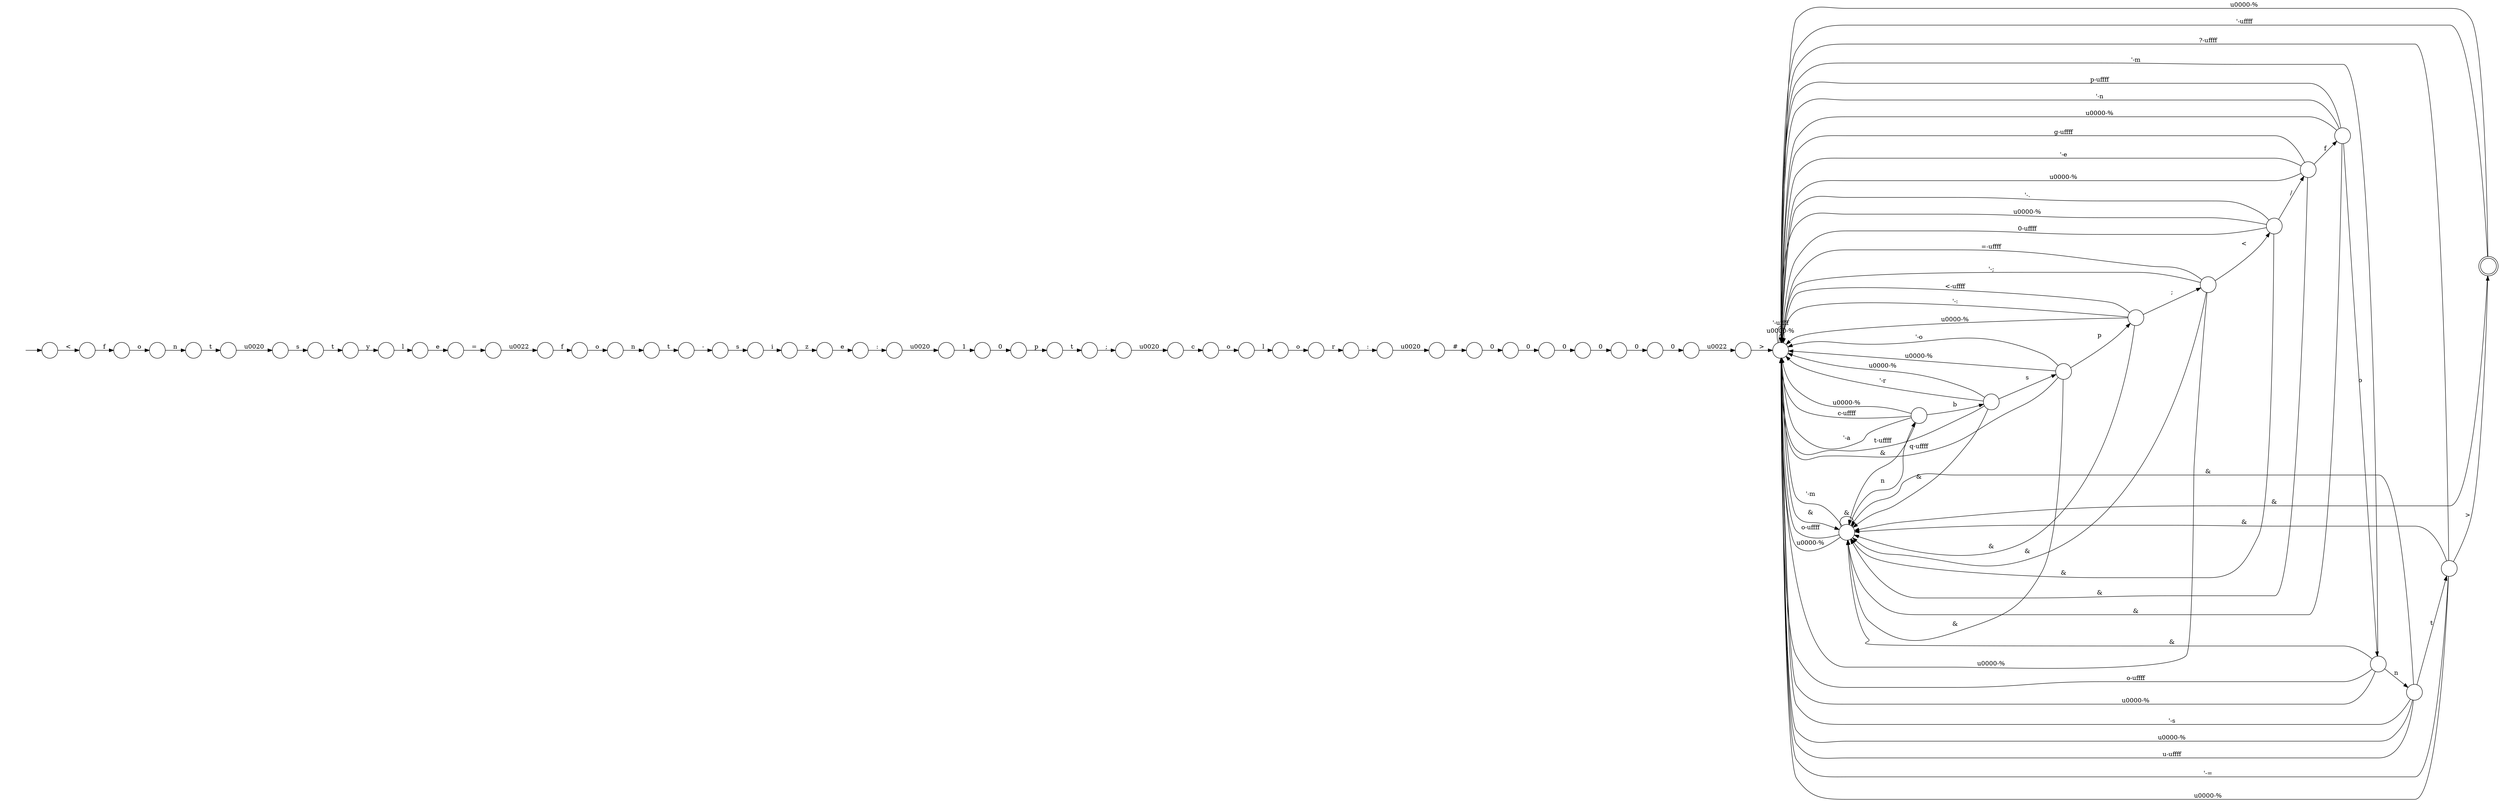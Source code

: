 digraph Automaton {
  rankdir = LR;
  0 [shape=circle,label=""];
  0 -> 38 [label="\u0022"]
  1 [shape=circle,label=""];
  1 -> 14 [label="1"]
  2 [shape=circle,label=""];
  2 -> 58 [label=";"]
  3 [shape=circle,label=""];
  3 -> 53 [label="p-\uffff"]
  3 -> 53 [label="'-n"]
  3 -> 23 [label="&"]
  3 -> 53 [label="\u0000-%"]
  3 -> 50 [label="o"]
  4 [shape=circle,label=""];
  4 -> 34 [label="p"]
  5 [shape=circle,label=""];
  5 -> 15 [label=":"]
  6 [shape=circle,label=""];
  6 -> 35 [label="0"]
  7 [shape=circle,label=""];
  7 -> 52 [label="0"]
  8 [shape=circle,label=""];
  8 -> 37 [label="t"]
  9 [shape=circle,label=""];
  9 -> 49 [label=":"]
  10 [shape=circle,label=""];
  10 -> 23 [label="&"]
  10 -> 11 [label="s"]
  10 -> 53 [label="t-\uffff"]
  10 -> 53 [label="\u0000-%"]
  10 -> 53 [label="'-r"]
  11 [shape=circle,label=""];
  11 -> 53 [label="q-\uffff"]
  11 -> 53 [label="'-o"]
  11 -> 23 [label="&"]
  11 -> 22 [label="p"]
  11 -> 53 [label="\u0000-%"]
  12 [shape=circle,label=""];
  12 -> 6 [label="#"]
  13 [shape=circle,label=""];
  13 -> 59 [label="n"]
  14 [shape=circle,label=""];
  14 -> 4 [label="0"]
  15 [shape=circle,label=""];
  15 -> 12 [label="\u0020"]
  16 [shape=doublecircle,label=""];
  16 -> 23 [label="&"]
  16 -> 53 [label="\u0000-%"]
  16 -> 53 [label="'-\uffff"]
  17 [shape=circle,label=""];
  17 -> 3 [label="f"]
  17 -> 23 [label="&"]
  17 -> 53 [label="g-\uffff"]
  17 -> 53 [label="'-e"]
  17 -> 53 [label="\u0000-%"]
  18 [shape=circle,label=""];
  18 -> 32 [label="i"]
  19 [shape=circle,label=""];
  19 -> 42 [label="y"]
  20 [shape=circle,label=""];
  20 -> 56 [label="t"]
  20 -> 23 [label="&"]
  20 -> 53 [label="\u0000-%"]
  20 -> 53 [label="u-\uffff"]
  20 -> 53 [label="'-s"]
  21 [shape=circle,label=""];
  21 -> 33 [label="f"]
  22 [shape=circle,label=""];
  22 -> 53 [label="<-\uffff"]
  22 -> 53 [label="'-:"]
  22 -> 23 [label="&"]
  22 -> 26 [label=";"]
  22 -> 53 [label="\u0000-%"]
  23 [shape=circle,label=""];
  23 -> 28 [label="n"]
  23 -> 53 [label="o-\uffff"]
  23 -> 23 [label="&"]
  23 -> 53 [label="\u0000-%"]
  23 -> 53 [label="'-m"]
  24 [shape=circle,label=""];
  24 -> 19 [label="t"]
  25 [shape=circle,label=""];
  25 -> 21 [label="\u0022"]
  26 [shape=circle,label=""];
  26 -> 53 [label="'-;"]
  26 -> 53 [label="=-\uffff"]
  26 -> 23 [label="&"]
  26 -> 53 [label="\u0000-%"]
  26 -> 47 [label="<"]
  27 [shape=circle,label=""];
  27 -> 51 [label="o"]
  28 [shape=circle,label=""];
  28 -> 53 [label="'-a"]
  28 -> 23 [label="&"]
  28 -> 10 [label="b"]
  28 -> 53 [label="\u0000-%"]
  28 -> 53 [label="c-\uffff"]
  29 [shape=circle,label=""];
  29 -> 8 [label="n"]
  30 [shape=circle,label=""];
  30 -> 25 [label="="]
  31 [shape=circle,label=""];
  initial [shape=plaintext,label=""];
  initial -> 31
  31 -> 43 [label="<"]
  32 [shape=circle,label=""];
  32 -> 41 [label="z"]
  33 [shape=circle,label=""];
  33 -> 29 [label="o"]
  34 [shape=circle,label=""];
  34 -> 2 [label="t"]
  35 [shape=circle,label=""];
  35 -> 54 [label="0"]
  36 [shape=circle,label=""];
  36 -> 27 [label="l"]
  37 [shape=circle,label=""];
  37 -> 45 [label="-"]
  38 [shape=circle,label=""];
  38 -> 53 [label=">"]
  39 [shape=circle,label=""];
  39 -> 30 [label="e"]
  40 [shape=circle,label=""];
  40 -> 46 [label="\u0020"]
  41 [shape=circle,label=""];
  41 -> 9 [label="e"]
  42 [shape=circle,label=""];
  42 -> 39 [label="l"]
  43 [shape=circle,label=""];
  43 -> 44 [label="f"]
  44 [shape=circle,label=""];
  44 -> 13 [label="o"]
  45 [shape=circle,label=""];
  45 -> 18 [label="s"]
  46 [shape=circle,label=""];
  46 -> 24 [label="s"]
  47 [shape=circle,label=""];
  47 -> 53 [label="'-."]
  47 -> 23 [label="&"]
  47 -> 17 [label="/"]
  47 -> 53 [label="\u0000-%"]
  47 -> 53 [label="0-\uffff"]
  48 [shape=circle,label=""];
  48 -> 55 [label="c"]
  49 [shape=circle,label=""];
  49 -> 1 [label="\u0020"]
  50 [shape=circle,label=""];
  50 -> 20 [label="n"]
  50 -> 53 [label="o-\uffff"]
  50 -> 23 [label="&"]
  50 -> 53 [label="\u0000-%"]
  50 -> 53 [label="'-m"]
  51 [shape=circle,label=""];
  51 -> 5 [label="r"]
  52 [shape=circle,label=""];
  52 -> 57 [label="0"]
  53 [shape=circle,label=""];
  53 -> 23 [label="&"]
  53 -> 53 [label="\u0000-%"]
  53 -> 53 [label="'-\uffff"]
  54 [shape=circle,label=""];
  54 -> 7 [label="0"]
  55 [shape=circle,label=""];
  55 -> 36 [label="o"]
  56 [shape=circle,label=""];
  56 -> 23 [label="&"]
  56 -> 53 [label="'-="]
  56 -> 16 [label=">"]
  56 -> 53 [label="\u0000-%"]
  56 -> 53 [label="?-\uffff"]
  57 [shape=circle,label=""];
  57 -> 0 [label="0"]
  58 [shape=circle,label=""];
  58 -> 48 [label="\u0020"]
  59 [shape=circle,label=""];
  59 -> 40 [label="t"]
}


